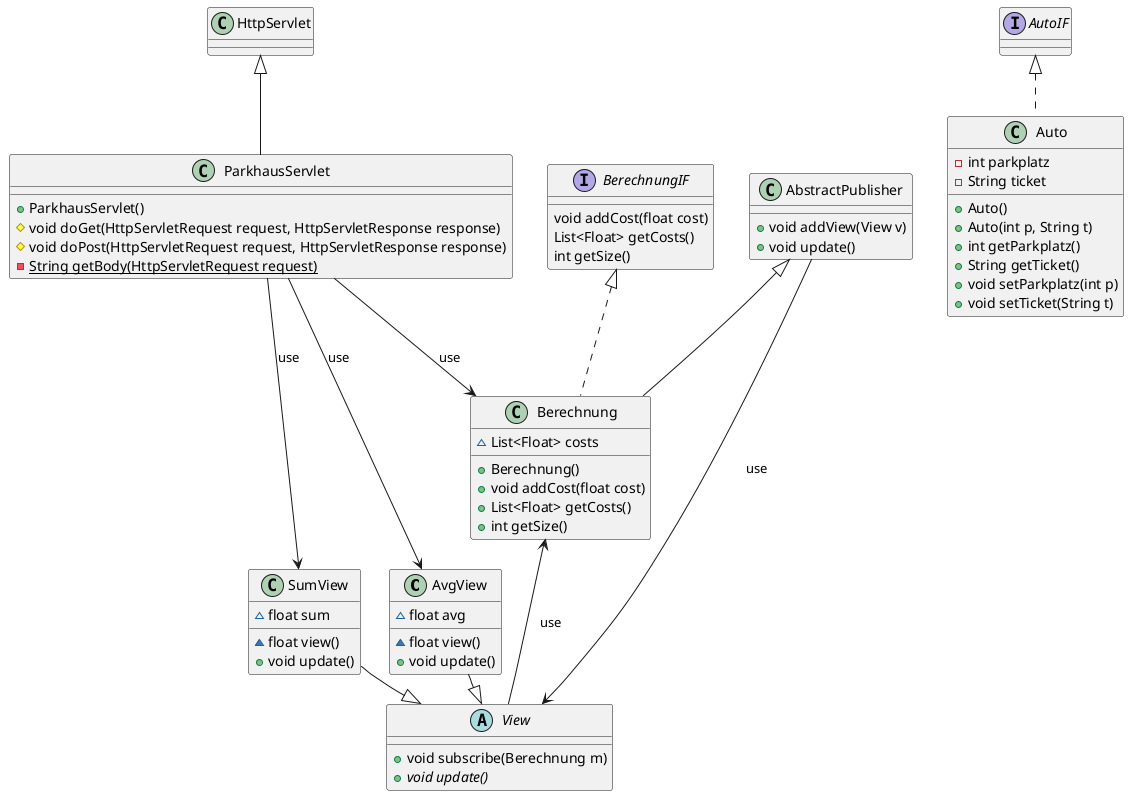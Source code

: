 @startuml
class AvgView [[java:AvgView]] {
	~float avg
	~float view()
	+void update()
}
class View [[java:View]] {
}
View <|-left- AvgView

class Berechnung [[java:Berechnung]] {
}

interface BerechnungIF [[java:BerechnungIF]] {
	void addCost(float cost)
	List<Float> getCosts()
	int getSize()
}
class ParkhausServlet [[java:ParkhausServlet]] {
	+ParkhausServlet()
	#void doGet(HttpServletRequest request, HttpServletResponse response)
	#void doPost(HttpServletRequest request, HttpServletResponse response)
	-{static}String getBody(HttpServletRequest request)
}
class Berechnung [[java:Berechnung]] {
}
ParkhausServlet -->  Berechnung : use
class SumView [[java:SumView]] {
}
ParkhausServlet -->  SumView : use
class AvgView [[java:AvgView]] {
}
ParkhausServlet -->  AvgView : use
class HttpServlet [[java:javax.servlet.http.HttpServlet]] {
}
HttpServlet <|-- ParkhausServlet
class AbstractPublisher [[java:AbstractPublisher]] {
	+void addView(View v)
	+void update()
}
class View [[java:View]] {
}
AbstractPublisher -->  View : use
class Berechnung [[java:Berechnung]] {
	~List<Float> costs
	+Berechnung()
	+void addCost(float cost)
	+List<Float> getCosts()
	+int getSize()
}
class AbstractPublisher [[java:AbstractPublisher]] {
}
AbstractPublisher <|-- Berechnung
interface BerechnungIF [[java:BerechnungIF]] {
}
BerechnungIF <|.. Berechnung
class SumView [[java:SumView]] {
	~float sum
	~float view()
	+void update()
}
class View [[java:View]] {
}
View <|-left- SumView
abstract class View [[java:View]] {
	+void subscribe(Berechnung m)
	+{abstract}void update()
}
class Berechnung [[java:Berechnung]] {
}
View -up->  Berechnung : use

class Auto [[java:Auto]] {
	-int parkplatz
	-String ticket
	+Auto()
	+Auto(int p, String t)
	+int getParkplatz()
	+String getTicket()
	+void setParkplatz(int p)
	+void setTicket(String t)
}
interface AutoIF [[java:AutoIF]] {
}
AutoIF <|.. Auto

@enduml
